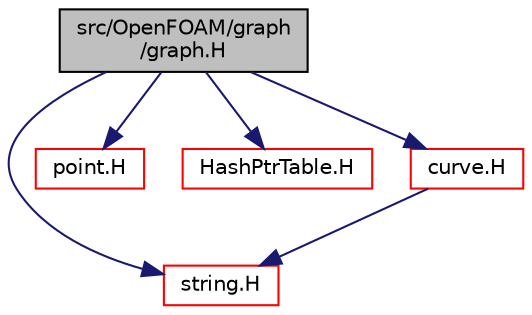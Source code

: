 digraph "src/OpenFOAM/graph/graph.H"
{
  bgcolor="transparent";
  edge [fontname="Helvetica",fontsize="10",labelfontname="Helvetica",labelfontsize="10"];
  node [fontname="Helvetica",fontsize="10",shape=record];
  Node1 [label="src/OpenFOAM/graph\l/graph.H",height=0.2,width=0.4,color="black", fillcolor="grey75", style="filled", fontcolor="black"];
  Node1 -> Node2 [color="midnightblue",fontsize="10",style="solid",fontname="Helvetica"];
  Node2 [label="string.H",height=0.2,width=0.4,color="red",URL="$a09339.html"];
  Node1 -> Node3 [color="midnightblue",fontsize="10",style="solid",fontname="Helvetica"];
  Node3 [label="point.H",height=0.2,width=0.4,color="red",URL="$a09117.html"];
  Node1 -> Node4 [color="midnightblue",fontsize="10",style="solid",fontname="Helvetica"];
  Node4 [label="HashPtrTable.H",height=0.2,width=0.4,color="red",URL="$a07892.html"];
  Node1 -> Node5 [color="midnightblue",fontsize="10",style="solid",fontname="Helvetica"];
  Node5 [label="curve.H",height=0.2,width=0.4,color="red",URL="$a08512.html"];
  Node5 -> Node2 [color="midnightblue",fontsize="10",style="solid",fontname="Helvetica"];
}
